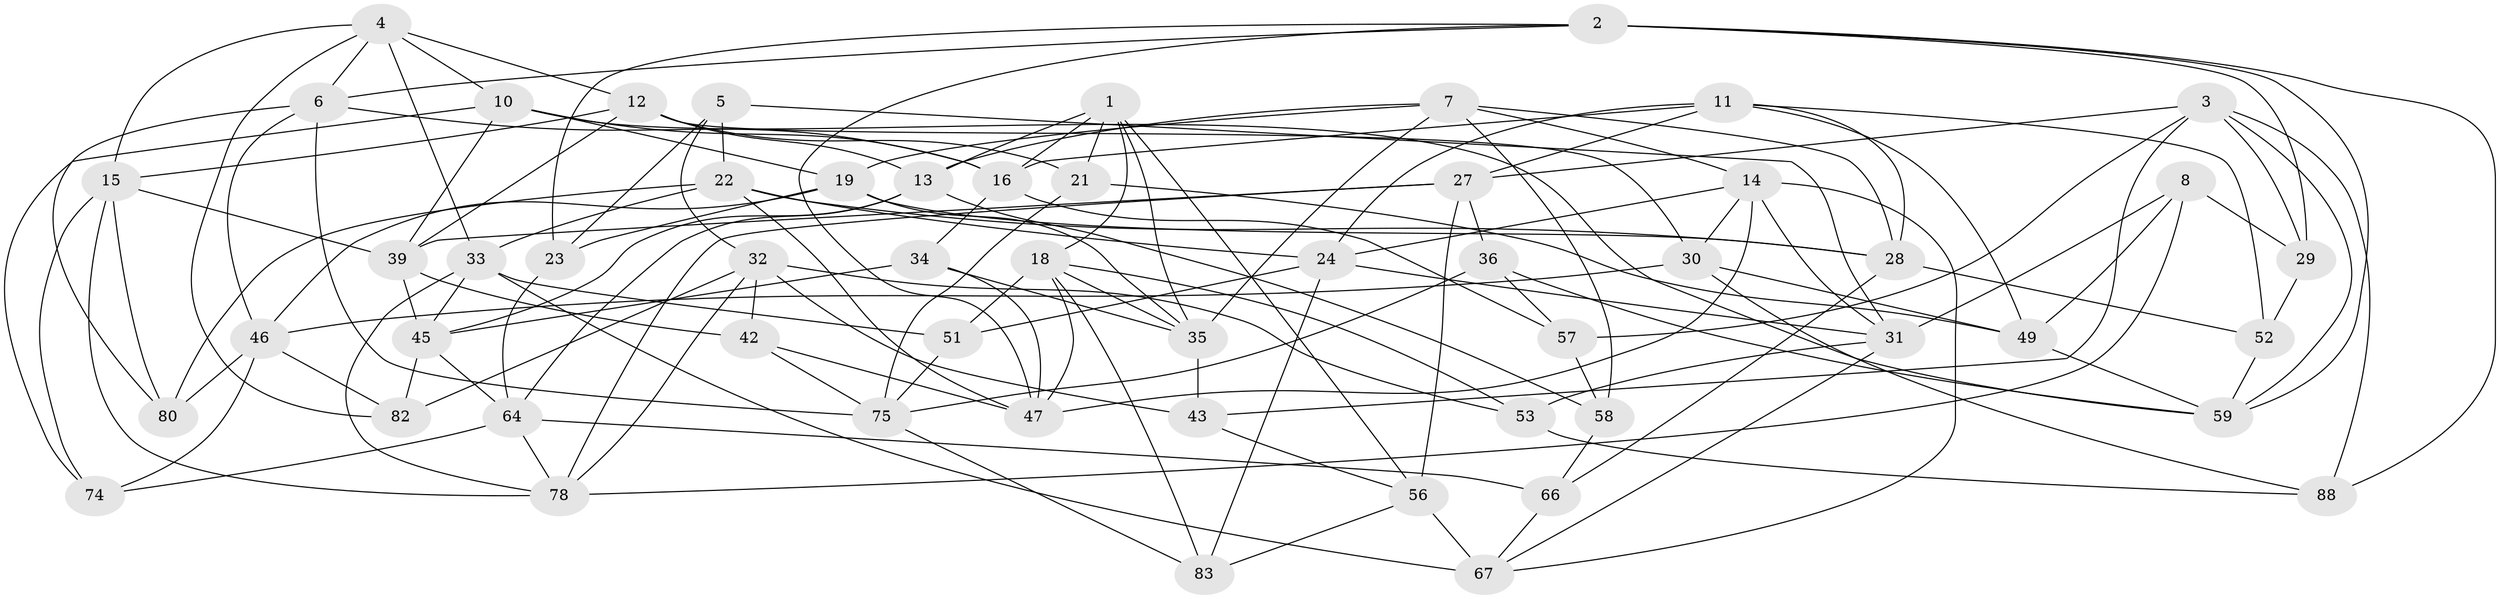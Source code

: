 // original degree distribution, {4: 1.0}
// Generated by graph-tools (version 1.1) at 2025/42/03/06/25 10:42:21]
// undirected, 55 vertices, 143 edges
graph export_dot {
graph [start="1"]
  node [color=gray90,style=filled];
  1 [super="+9"];
  2 [super="+89"];
  3 [super="+37"];
  4 [super="+41"];
  5;
  6 [super="+26"];
  7 [super="+62"];
  8;
  10 [super="+20"];
  11 [super="+17"];
  12 [super="+60"];
  13 [super="+71"];
  14 [super="+87"];
  15 [super="+69"];
  16 [super="+76"];
  18 [super="+44"];
  19 [super="+25"];
  21;
  22 [super="+38"];
  23;
  24 [super="+48"];
  27 [super="+90"];
  28 [super="+70"];
  29;
  30 [super="+63"];
  31 [super="+55"];
  32 [super="+61"];
  33 [super="+50"];
  34;
  35 [super="+68"];
  36;
  39 [super="+40"];
  42;
  43;
  45 [super="+65"];
  46 [super="+54"];
  47 [super="+85"];
  49 [super="+72"];
  51;
  52;
  53;
  56 [super="+84"];
  57;
  58;
  59 [super="+77"];
  64 [super="+86"];
  66;
  67 [super="+73"];
  74;
  75 [super="+79"];
  78 [super="+81"];
  80;
  82;
  83;
  88;
  1 -- 21;
  1 -- 35;
  1 -- 13;
  1 -- 56;
  1 -- 18;
  1 -- 16;
  2 -- 6;
  2 -- 47;
  2 -- 59;
  2 -- 88;
  2 -- 29;
  2 -- 23;
  3 -- 88;
  3 -- 59;
  3 -- 29;
  3 -- 27;
  3 -- 57;
  3 -- 43;
  4 -- 12;
  4 -- 10;
  4 -- 82;
  4 -- 15;
  4 -- 33;
  4 -- 6;
  5 -- 31;
  5 -- 32;
  5 -- 22;
  5 -- 23;
  6 -- 75;
  6 -- 16;
  6 -- 80;
  6 -- 46;
  7 -- 13;
  7 -- 19;
  7 -- 58;
  7 -- 35;
  7 -- 14;
  7 -- 28;
  8 -- 29;
  8 -- 49;
  8 -- 78;
  8 -- 31;
  10 -- 74;
  10 -- 19;
  10 -- 39;
  10 -- 59;
  10 -- 16;
  11 -- 28;
  11 -- 16;
  11 -- 24;
  11 -- 27;
  11 -- 49;
  11 -- 52;
  12 -- 30;
  12 -- 15;
  12 -- 13;
  12 -- 21;
  12 -- 39;
  13 -- 58;
  13 -- 64;
  13 -- 45;
  14 -- 31;
  14 -- 24;
  14 -- 67;
  14 -- 47;
  14 -- 30;
  15 -- 39;
  15 -- 80;
  15 -- 74;
  15 -- 78;
  16 -- 57;
  16 -- 34;
  18 -- 83;
  18 -- 53;
  18 -- 35;
  18 -- 51;
  18 -- 47;
  19 -- 23;
  19 -- 35;
  19 -- 46;
  19 -- 28;
  21 -- 49;
  21 -- 75;
  22 -- 33;
  22 -- 24;
  22 -- 80;
  22 -- 28;
  22 -- 47;
  23 -- 64;
  24 -- 83;
  24 -- 51;
  24 -- 31;
  27 -- 78;
  27 -- 56;
  27 -- 36;
  27 -- 39;
  28 -- 52;
  28 -- 66;
  29 -- 52;
  30 -- 88;
  30 -- 49 [weight=2];
  30 -- 46;
  31 -- 53;
  31 -- 67;
  32 -- 53;
  32 -- 43;
  32 -- 42;
  32 -- 82;
  32 -- 78;
  33 -- 51;
  33 -- 67;
  33 -- 45;
  33 -- 78;
  34 -- 35;
  34 -- 45;
  34 -- 47;
  35 -- 43;
  36 -- 59;
  36 -- 57;
  36 -- 75;
  39 -- 42;
  39 -- 45;
  42 -- 75;
  42 -- 47;
  43 -- 56;
  45 -- 64;
  45 -- 82;
  46 -- 82;
  46 -- 74;
  46 -- 80;
  49 -- 59;
  51 -- 75;
  52 -- 59;
  53 -- 88;
  56 -- 83;
  56 -- 67 [weight=2];
  57 -- 58;
  58 -- 66;
  64 -- 74;
  64 -- 66;
  64 -- 78;
  66 -- 67;
  75 -- 83;
}
